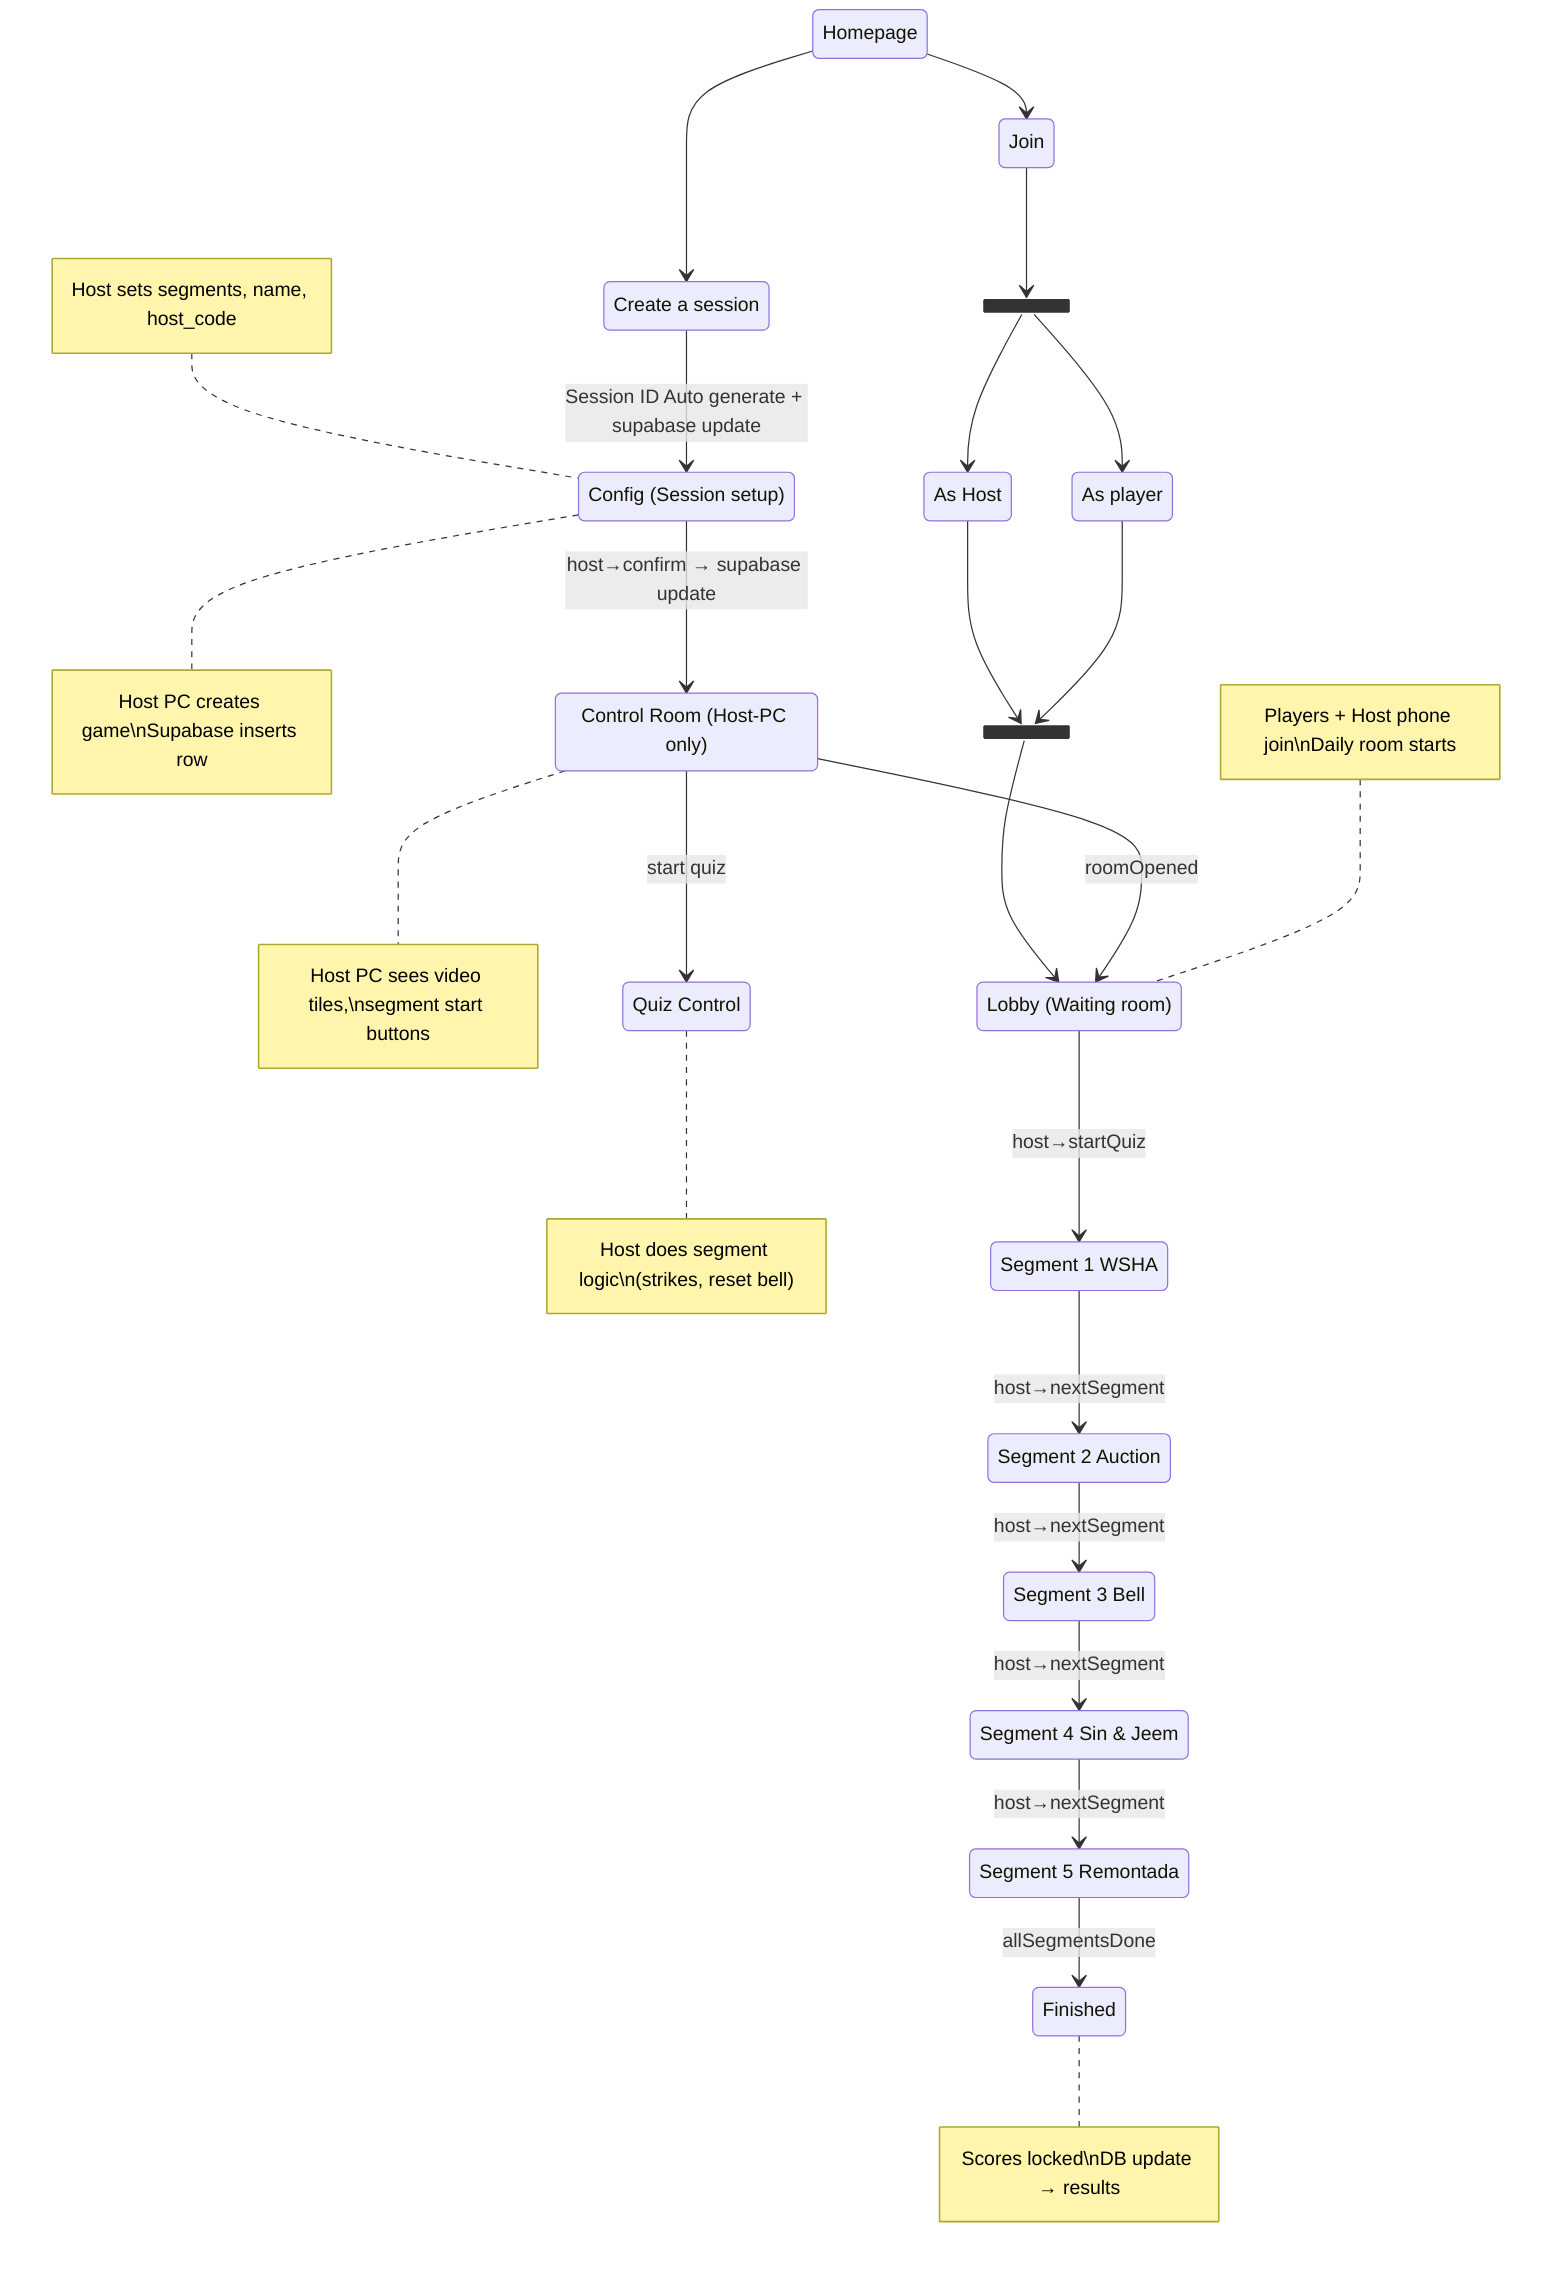 stateDiagram-v2
  direction TB

  %% === Homepage options ===
  Homepage --> CREATE
  CREATE : Create a session
  CREATE --> CONFIG : Session ID Auto generate + supabase update

  %% === Join path (fork + join) ===
  state fork_state <<fork>>
  Homepage --> Join
  Join --> fork_state
  fork_state --> HostJ
  fork_state --> PlayerJ
  HostJ : As Host
  PlayerJ : As player
  state join_state <<join>>
  HostJ --> join_state
  PlayerJ --> join_state
  join_state --> LOBBY

  %% === Config to Control ===
  CONFIG : Config (Session setup)
  CONFIG --> CONTROL : host→confirm → supabase update
  CONTROL : Control Room (Host-PC only)
  CONTROL --> LOBBY : roomOpened
  CONTROL --> QuizControl : start quiz
  QuizControl : Quiz Control

  %% === Quiz Flow ===
  LOBBY : Lobby (Waiting room)
  LOBBY --> LIVE_WS : host→startQuiz
  LIVE_WS : Segment 1 WSHA
  LIVE_AUCT : Segment 2 Auction
  LIVE_BELL : Segment 3 Bell
  LIVE_SING : Segment 4 Sin & Jeem
  LIVE_REMO : Segment 5 Remontada
  FINISHED : Finished
  LIVE_WS --> LIVE_AUCT : host→nextSegment
  LIVE_AUCT --> LIVE_BELL : host→nextSegment
  LIVE_BELL --> LIVE_SING : host→nextSegment
  LIVE_SING --> LIVE_REMO : host→nextSegment
  LIVE_REMO --> FINISHED : allSegmentsDone

  %% === Notes ===
  note right of CONFIG : Host PC creates game\nSupabase inserts row
  note left of CONFIG : Host sets segments, name, host_code
  note right of CONTROL : Host PC sees video tiles,\nsegment start buttons
  note right of QuizControl : Host does segment logic\n(strikes, reset bell)
  note left of LOBBY : Players + Host phone join\nDaily room starts
  note right of FINISHED : Scores locked\nDB update → results